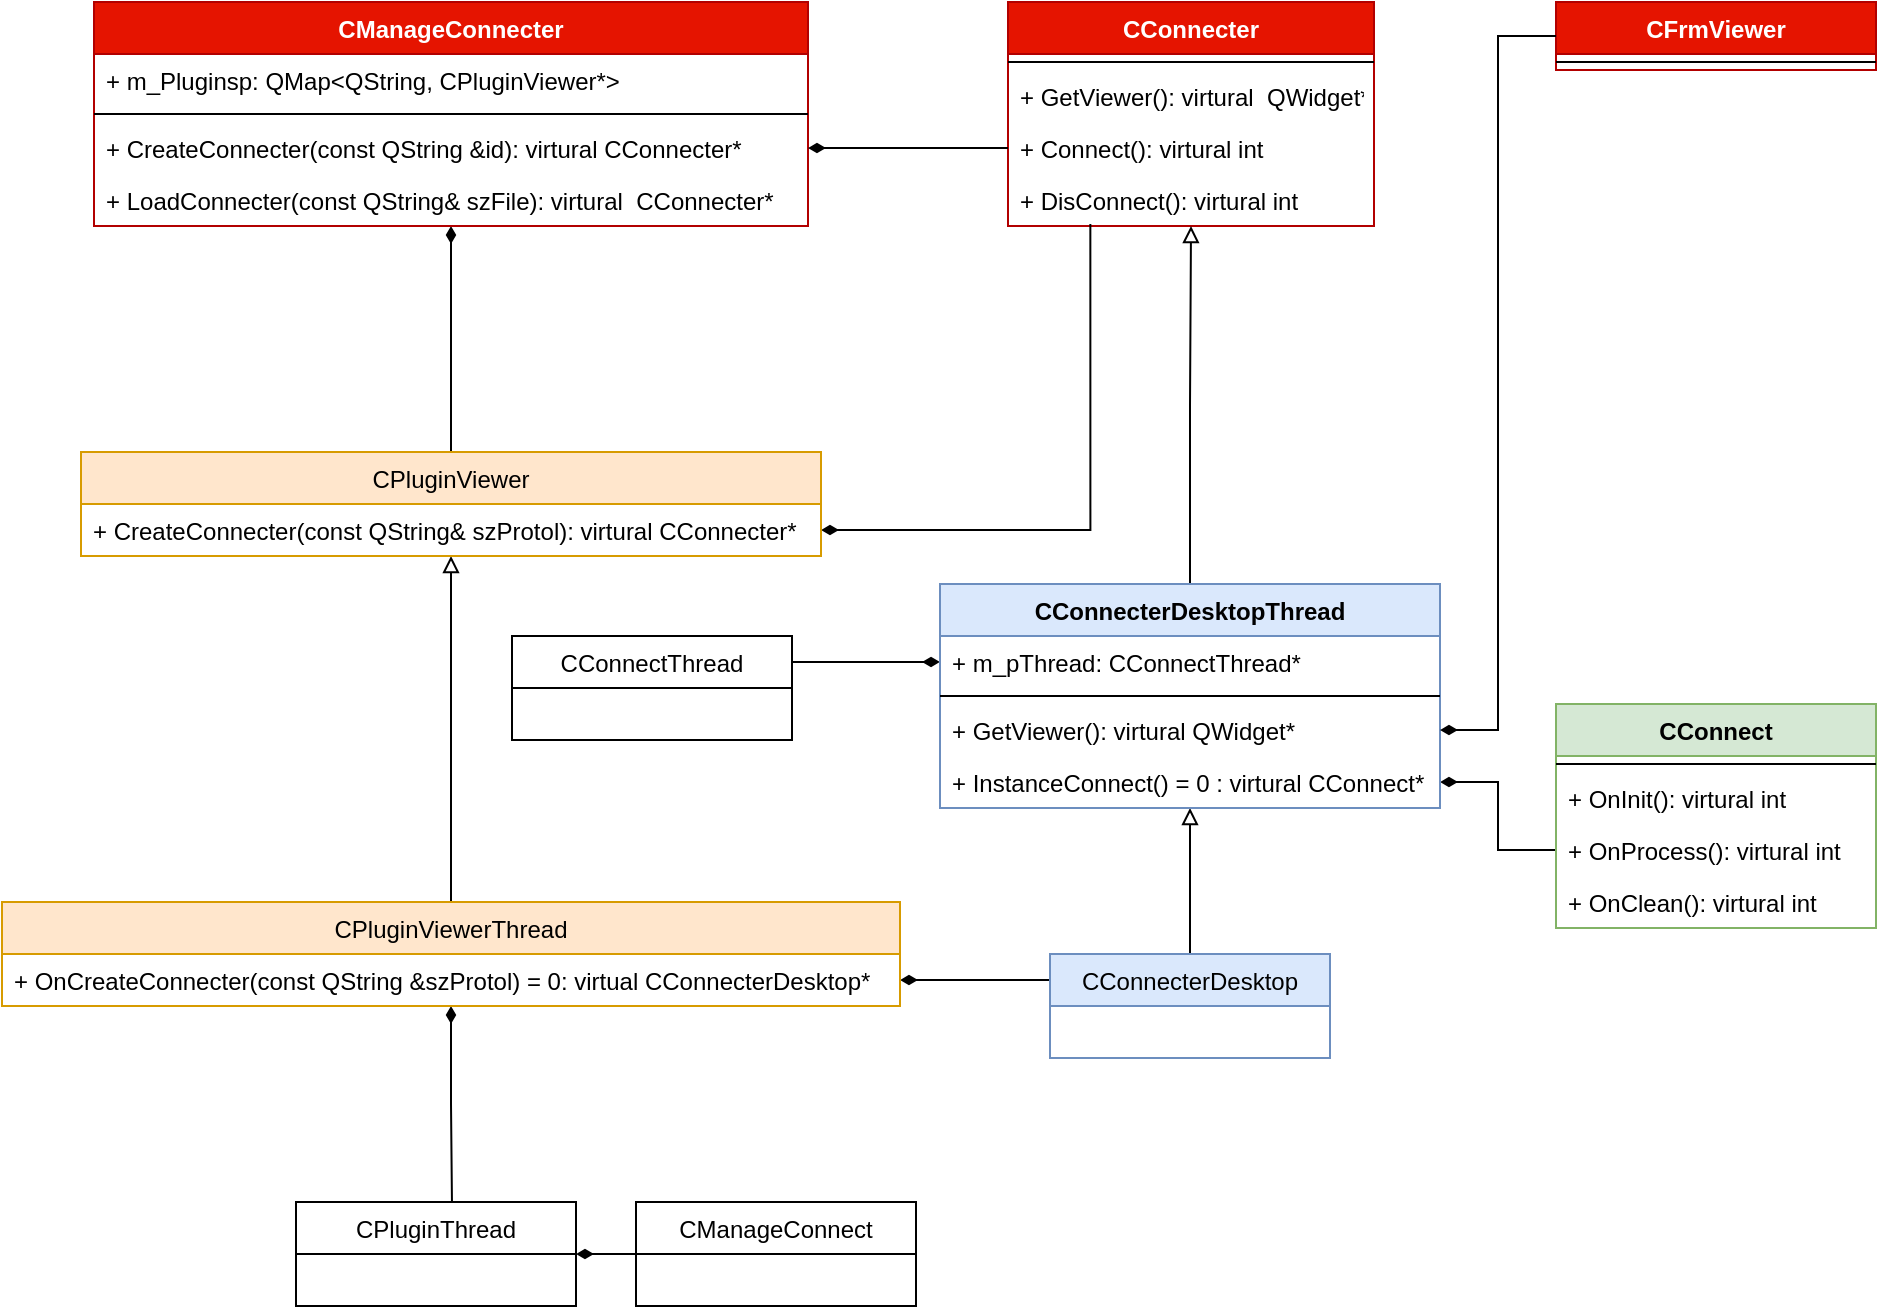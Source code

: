 <mxfile version="16.1.2" type="device"><diagram id="C5RBs43oDa-KdzZeNtuy" name="Page-1"><mxGraphModel dx="2249" dy="789" grid="1" gridSize="10" guides="1" tooltips="1" connect="1" arrows="1" fold="1" page="1" pageScale="1" pageWidth="827" pageHeight="1169" math="0" shadow="0"><root><mxCell id="WIyWlLk6GJQsqaUBKTNV-0"/><mxCell id="WIyWlLk6GJQsqaUBKTNV-1" parent="WIyWlLk6GJQsqaUBKTNV-0"/><mxCell id="_HhjCLEWaKEjp_m6gsVB-4" style="edgeStyle=orthogonalEdgeStyle;rounded=0;orthogonalLoop=1;jettySize=auto;html=1;endArrow=none;endFill=0;startArrow=diamondThin;startFill=1;" parent="WIyWlLk6GJQsqaUBKTNV-1" source="FWzNcIcn6qoyuVg69suf-0" target="_HhjCLEWaKEjp_m6gsVB-0" edge="1"><mxGeometry relative="1" as="geometry"/></mxCell><mxCell id="FWzNcIcn6qoyuVg69suf-0" value="CManageConnecter" style="swimlane;fontStyle=1;align=center;verticalAlign=top;childLayout=stackLayout;horizontal=1;startSize=26;horizontalStack=0;resizeParent=1;resizeParentMax=0;resizeLast=0;collapsible=1;marginBottom=0;fillColor=#e51400;fontColor=#ffffff;strokeColor=#B20000;" parent="WIyWlLk6GJQsqaUBKTNV-1" vertex="1"><mxGeometry x="-431" y="200" width="357" height="112" as="geometry"><mxRectangle x="100" y="80" width="150" height="26" as="alternateBounds"/></mxGeometry></mxCell><mxCell id="FWzNcIcn6qoyuVg69suf-1" value="+ m_Pluginsp: QMap&lt;QString, CPluginViewer*&gt;" style="text;strokeColor=none;fillColor=none;align=left;verticalAlign=top;spacingLeft=4;spacingRight=4;overflow=hidden;rotatable=0;points=[[0,0.5],[1,0.5]];portConstraint=eastwest;" parent="FWzNcIcn6qoyuVg69suf-0" vertex="1"><mxGeometry y="26" width="357" height="26" as="geometry"/></mxCell><mxCell id="FWzNcIcn6qoyuVg69suf-2" value="" style="line;strokeWidth=1;fillColor=none;align=left;verticalAlign=middle;spacingTop=-1;spacingLeft=3;spacingRight=3;rotatable=0;labelPosition=right;points=[];portConstraint=eastwest;" parent="FWzNcIcn6qoyuVg69suf-0" vertex="1"><mxGeometry y="52" width="357" height="8" as="geometry"/></mxCell><mxCell id="FWzNcIcn6qoyuVg69suf-3" value="+ CreateConnecter(const QString &amp;id): virtural  CConnecter*" style="text;strokeColor=none;fillColor=none;align=left;verticalAlign=top;spacingLeft=4;spacingRight=4;overflow=hidden;rotatable=0;points=[[0,0.5],[1,0.5]];portConstraint=eastwest;" parent="FWzNcIcn6qoyuVg69suf-0" vertex="1"><mxGeometry y="60" width="357" height="26" as="geometry"/></mxCell><mxCell id="FWzNcIcn6qoyuVg69suf-6" value="+ LoadConnecter(const QString&amp; szFile): virtural  CConnecter*" style="text;strokeColor=none;fillColor=none;align=left;verticalAlign=top;spacingLeft=4;spacingRight=4;overflow=hidden;rotatable=0;points=[[0,0.5],[1,0.5]];portConstraint=eastwest;" parent="FWzNcIcn6qoyuVg69suf-0" vertex="1"><mxGeometry y="86" width="357" height="26" as="geometry"/></mxCell><mxCell id="FWzNcIcn6qoyuVg69suf-32" value="CConnecter" style="swimlane;fontStyle=1;align=center;verticalAlign=top;childLayout=stackLayout;horizontal=1;startSize=26;horizontalStack=0;resizeParent=1;resizeParentMax=0;resizeLast=0;collapsible=1;marginBottom=0;fillColor=#e51400;fontColor=#ffffff;strokeColor=#B20000;" parent="WIyWlLk6GJQsqaUBKTNV-1" vertex="1"><mxGeometry x="26" y="200" width="183" height="112" as="geometry"/></mxCell><mxCell id="FWzNcIcn6qoyuVg69suf-34" value="" style="line;strokeWidth=1;fillColor=none;align=left;verticalAlign=middle;spacingTop=-1;spacingLeft=3;spacingRight=3;rotatable=0;labelPosition=right;points=[];portConstraint=eastwest;" parent="FWzNcIcn6qoyuVg69suf-32" vertex="1"><mxGeometry y="26" width="183" height="8" as="geometry"/></mxCell><mxCell id="FWzNcIcn6qoyuVg69suf-35" value="+ GetViewer(): virtural  QWidget*" style="text;strokeColor=none;fillColor=none;align=left;verticalAlign=top;spacingLeft=4;spacingRight=4;overflow=hidden;rotatable=0;points=[[0,0.5],[1,0.5]];portConstraint=eastwest;" parent="FWzNcIcn6qoyuVg69suf-32" vertex="1"><mxGeometry y="34" width="183" height="26" as="geometry"/></mxCell><mxCell id="_HhjCLEWaKEjp_m6gsVB-6" value="+ Connect(): virtural int" style="text;strokeColor=none;fillColor=none;align=left;verticalAlign=top;spacingLeft=4;spacingRight=4;overflow=hidden;rotatable=0;points=[[0,0.5],[1,0.5]];portConstraint=eastwest;" parent="FWzNcIcn6qoyuVg69suf-32" vertex="1"><mxGeometry y="60" width="183" height="26" as="geometry"/></mxCell><mxCell id="_HhjCLEWaKEjp_m6gsVB-7" value="+ DisConnect(): virtural  int" style="text;strokeColor=none;fillColor=none;align=left;verticalAlign=top;spacingLeft=4;spacingRight=4;overflow=hidden;rotatable=0;points=[[0,0.5],[1,0.5]];portConstraint=eastwest;" parent="FWzNcIcn6qoyuVg69suf-32" vertex="1"><mxGeometry y="86" width="183" height="26" as="geometry"/></mxCell><mxCell id="FWzNcIcn6qoyuVg69suf-58" value="" style="edgeStyle=orthogonalEdgeStyle;rounded=0;orthogonalLoop=1;jettySize=auto;html=1;entryX=0.5;entryY=1;entryDx=0;entryDy=0;endArrow=block;endFill=0;" parent="WIyWlLk6GJQsqaUBKTNV-1" source="FWzNcIcn6qoyuVg69suf-54" target="FWzNcIcn6qoyuVg69suf-32" edge="1"><mxGeometry relative="1" as="geometry"><mxPoint x="117" y="410" as="targetPoint"/></mxGeometry></mxCell><mxCell id="FWzNcIcn6qoyuVg69suf-68" style="edgeStyle=orthogonalEdgeStyle;rounded=0;orthogonalLoop=1;jettySize=auto;html=1;entryX=0;entryY=0.5;entryDx=0;entryDy=0;endArrow=none;endFill=0;startArrow=diamondThin;startFill=1;exitX=1;exitY=0.5;exitDx=0;exitDy=0;" parent="WIyWlLk6GJQsqaUBKTNV-1" source="FWzNcIcn6qoyuVg69suf-57" target="FWzNcIcn6qoyuVg69suf-64" edge="1"><mxGeometry relative="1" as="geometry"/></mxCell><mxCell id="_HhjCLEWaKEjp_m6gsVB-12" style="edgeStyle=orthogonalEdgeStyle;rounded=0;orthogonalLoop=1;jettySize=auto;html=1;entryX=1;entryY=0.25;entryDx=0;entryDy=0;startArrow=diamondThin;startFill=1;endArrow=none;endFill=0;exitX=0;exitY=0.5;exitDx=0;exitDy=0;" parent="WIyWlLk6GJQsqaUBKTNV-1" source="FWzNcIcn6qoyuVg69suf-55" target="_HhjCLEWaKEjp_m6gsVB-8" edge="1"><mxGeometry relative="1" as="geometry"><mxPoint x="-63" y="530" as="targetPoint"/></mxGeometry></mxCell><mxCell id="XWf4ELNEIzCQ09PdJ5Sf-43" style="edgeStyle=orthogonalEdgeStyle;rounded=0;orthogonalLoop=1;jettySize=auto;html=1;entryX=0.5;entryY=0;entryDx=0;entryDy=0;startArrow=block;startFill=0;endArrow=none;endFill=0;" parent="WIyWlLk6GJQsqaUBKTNV-1" source="FWzNcIcn6qoyuVg69suf-54" target="XWf4ELNEIzCQ09PdJ5Sf-39" edge="1"><mxGeometry relative="1" as="geometry"/></mxCell><mxCell id="FWzNcIcn6qoyuVg69suf-54" value="CConnecterDesktopThread&#xA;" style="swimlane;fontStyle=1;align=center;verticalAlign=top;childLayout=stackLayout;horizontal=1;startSize=26;horizontalStack=0;resizeParent=1;resizeParentMax=0;resizeLast=0;collapsible=1;marginBottom=0;fillColor=#dae8fc;strokeColor=#6c8ebf;" parent="WIyWlLk6GJQsqaUBKTNV-1" vertex="1"><mxGeometry x="-8" y="491" width="250" height="112" as="geometry"/></mxCell><mxCell id="FWzNcIcn6qoyuVg69suf-55" value="+ m_pThread: CConnectThread*" style="text;strokeColor=none;fillColor=none;align=left;verticalAlign=top;spacingLeft=4;spacingRight=4;overflow=hidden;rotatable=0;points=[[0,0.5],[1,0.5]];portConstraint=eastwest;" parent="FWzNcIcn6qoyuVg69suf-54" vertex="1"><mxGeometry y="26" width="250" height="26" as="geometry"/></mxCell><mxCell id="FWzNcIcn6qoyuVg69suf-56" value="" style="line;strokeWidth=1;fillColor=none;align=left;verticalAlign=middle;spacingTop=-1;spacingLeft=3;spacingRight=3;rotatable=0;labelPosition=right;points=[];portConstraint=eastwest;" parent="FWzNcIcn6qoyuVg69suf-54" vertex="1"><mxGeometry y="52" width="250" height="8" as="geometry"/></mxCell><mxCell id="_HhjCLEWaKEjp_m6gsVB-20" value="+ GetViewer(): virtural QWidget*" style="text;strokeColor=none;fillColor=none;align=left;verticalAlign=top;spacingLeft=4;spacingRight=4;overflow=hidden;rotatable=0;points=[[0,0.5],[1,0.5]];portConstraint=eastwest;" parent="FWzNcIcn6qoyuVg69suf-54" vertex="1"><mxGeometry y="60" width="250" height="26" as="geometry"/></mxCell><mxCell id="FWzNcIcn6qoyuVg69suf-57" value="+ InstanceConnect() = 0 : virtural CConnect*" style="text;strokeColor=none;fillColor=none;align=left;verticalAlign=top;spacingLeft=4;spacingRight=4;overflow=hidden;rotatable=0;points=[[0,0.5],[1,0.5]];portConstraint=eastwest;" parent="FWzNcIcn6qoyuVg69suf-54" vertex="1"><mxGeometry y="86" width="250" height="26" as="geometry"/></mxCell><mxCell id="FWzNcIcn6qoyuVg69suf-59" value="CFrmViewer" style="swimlane;fontStyle=1;align=center;verticalAlign=top;childLayout=stackLayout;horizontal=1;startSize=26;horizontalStack=0;resizeParent=1;resizeParentMax=0;resizeLast=0;collapsible=1;marginBottom=0;fillColor=#e51400;fontColor=#ffffff;strokeColor=#B20000;" parent="WIyWlLk6GJQsqaUBKTNV-1" vertex="1"><mxGeometry x="300" y="200" width="160" height="34" as="geometry"/></mxCell><mxCell id="FWzNcIcn6qoyuVg69suf-61" value="" style="line;strokeWidth=1;fillColor=none;align=left;verticalAlign=middle;spacingTop=-1;spacingLeft=3;spacingRight=3;rotatable=0;labelPosition=right;points=[];portConstraint=eastwest;" parent="FWzNcIcn6qoyuVg69suf-59" vertex="1"><mxGeometry y="26" width="160" height="8" as="geometry"/></mxCell><mxCell id="FWzNcIcn6qoyuVg69suf-63" value="CConnect" style="swimlane;fontStyle=1;align=center;verticalAlign=top;childLayout=stackLayout;horizontal=1;startSize=26;horizontalStack=0;resizeParent=1;resizeParentMax=0;resizeLast=0;collapsible=1;marginBottom=0;fillColor=#d5e8d4;strokeColor=#82b366;" parent="WIyWlLk6GJQsqaUBKTNV-1" vertex="1"><mxGeometry x="300" y="551" width="160" height="112" as="geometry"/></mxCell><mxCell id="FWzNcIcn6qoyuVg69suf-65" value="" style="line;strokeWidth=1;fillColor=none;align=left;verticalAlign=middle;spacingTop=-1;spacingLeft=3;spacingRight=3;rotatable=0;labelPosition=right;points=[];portConstraint=eastwest;" parent="FWzNcIcn6qoyuVg69suf-63" vertex="1"><mxGeometry y="26" width="160" height="8" as="geometry"/></mxCell><mxCell id="FWzNcIcn6qoyuVg69suf-66" value="+ OnInit(): virtural  int" style="text;strokeColor=none;fillColor=none;align=left;verticalAlign=top;spacingLeft=4;spacingRight=4;overflow=hidden;rotatable=0;points=[[0,0.5],[1,0.5]];portConstraint=eastwest;" parent="FWzNcIcn6qoyuVg69suf-63" vertex="1"><mxGeometry y="34" width="160" height="26" as="geometry"/></mxCell><mxCell id="FWzNcIcn6qoyuVg69suf-64" value="+ OnProcess(): virtural  int" style="text;strokeColor=none;fillColor=none;align=left;verticalAlign=top;spacingLeft=4;spacingRight=4;overflow=hidden;rotatable=0;points=[[0,0.5],[1,0.5]];portConstraint=eastwest;" parent="FWzNcIcn6qoyuVg69suf-63" vertex="1"><mxGeometry y="60" width="160" height="26" as="geometry"/></mxCell><mxCell id="_HhjCLEWaKEjp_m6gsVB-21" value="+ OnClean(): virtural int" style="text;strokeColor=none;fillColor=none;align=left;verticalAlign=top;spacingLeft=4;spacingRight=4;overflow=hidden;rotatable=0;points=[[0,0.5],[1,0.5]];portConstraint=eastwest;" parent="FWzNcIcn6qoyuVg69suf-63" vertex="1"><mxGeometry y="86" width="160" height="26" as="geometry"/></mxCell><mxCell id="FWzNcIcn6qoyuVg69suf-69" style="edgeStyle=orthogonalEdgeStyle;rounded=0;orthogonalLoop=1;jettySize=auto;html=1;startArrow=diamondThin;startFill=1;endArrow=none;endFill=0;entryX=0;entryY=0.5;entryDx=0;entryDy=0;exitX=1;exitY=0.5;exitDx=0;exitDy=0;" parent="WIyWlLk6GJQsqaUBKTNV-1" source="_HhjCLEWaKEjp_m6gsVB-20" target="FWzNcIcn6qoyuVg69suf-59" edge="1"><mxGeometry relative="1" as="geometry"><mxPoint x="387" y="509" as="targetPoint"/></mxGeometry></mxCell><mxCell id="_HhjCLEWaKEjp_m6gsVB-5" style="edgeStyle=orthogonalEdgeStyle;rounded=0;orthogonalLoop=1;jettySize=auto;html=1;startArrow=diamondThin;startFill=1;endArrow=none;endFill=0;entryX=0.225;entryY=0.962;entryDx=0;entryDy=0;entryPerimeter=0;exitX=1;exitY=0.5;exitDx=0;exitDy=0;" parent="WIyWlLk6GJQsqaUBKTNV-1" source="_HhjCLEWaKEjp_m6gsVB-1" target="_HhjCLEWaKEjp_m6gsVB-7" edge="1"><mxGeometry relative="1" as="geometry"><mxPoint x="77" y="410" as="targetPoint"/></mxGeometry></mxCell><mxCell id="XWf4ELNEIzCQ09PdJ5Sf-38" style="edgeStyle=orthogonalEdgeStyle;rounded=0;orthogonalLoop=1;jettySize=auto;html=1;entryX=0.5;entryY=0;entryDx=0;entryDy=0;endArrow=none;endFill=0;startArrow=block;startFill=0;" parent="WIyWlLk6GJQsqaUBKTNV-1" source="_HhjCLEWaKEjp_m6gsVB-0" target="XWf4ELNEIzCQ09PdJ5Sf-32" edge="1"><mxGeometry relative="1" as="geometry"/></mxCell><mxCell id="_HhjCLEWaKEjp_m6gsVB-0" value="CPluginViewer" style="swimlane;fontStyle=0;childLayout=stackLayout;horizontal=1;startSize=26;horizontalStack=0;resizeParent=1;resizeParentMax=0;resizeLast=0;collapsible=1;marginBottom=0;fillColor=#ffe6cc;strokeColor=#d79b00;" parent="WIyWlLk6GJQsqaUBKTNV-1" vertex="1"><mxGeometry x="-437.5" y="425" width="370" height="52" as="geometry"/></mxCell><mxCell id="_HhjCLEWaKEjp_m6gsVB-1" value="+ CreateConnecter(const QString&amp; szProtol): virtural CConnecter*&#xA;" style="text;strokeColor=none;fillColor=none;align=left;verticalAlign=top;spacingLeft=4;spacingRight=4;overflow=hidden;rotatable=0;points=[[0,0.5],[1,0.5]];portConstraint=eastwest;" parent="_HhjCLEWaKEjp_m6gsVB-0" vertex="1"><mxGeometry y="26" width="370" height="26" as="geometry"/></mxCell><mxCell id="_HhjCLEWaKEjp_m6gsVB-8" value="CConnectThread" style="swimlane;fontStyle=0;childLayout=stackLayout;horizontal=1;startSize=26;fillColor=none;horizontalStack=0;resizeParent=1;resizeParentMax=0;resizeLast=0;collapsible=1;marginBottom=0;" parent="WIyWlLk6GJQsqaUBKTNV-1" vertex="1"><mxGeometry x="-222" y="517" width="140" height="52" as="geometry"/></mxCell><mxCell id="XWf4ELNEIzCQ09PdJ5Sf-49" style="edgeStyle=orthogonalEdgeStyle;rounded=0;orthogonalLoop=1;jettySize=auto;html=1;entryX=0.557;entryY=0;entryDx=0;entryDy=0;entryPerimeter=0;startArrow=diamondThin;startFill=1;endArrow=none;endFill=0;" parent="WIyWlLk6GJQsqaUBKTNV-1" source="XWf4ELNEIzCQ09PdJ5Sf-32" target="XWf4ELNEIzCQ09PdJ5Sf-44" edge="1"><mxGeometry relative="1" as="geometry"/></mxCell><mxCell id="XWf4ELNEIzCQ09PdJ5Sf-50" style="edgeStyle=orthogonalEdgeStyle;rounded=0;orthogonalLoop=1;jettySize=auto;html=1;entryX=0;entryY=0.25;entryDx=0;entryDy=0;startArrow=diamondThin;startFill=1;endArrow=none;endFill=0;exitX=1;exitY=0.5;exitDx=0;exitDy=0;" parent="WIyWlLk6GJQsqaUBKTNV-1" source="XWf4ELNEIzCQ09PdJ5Sf-33" target="XWf4ELNEIzCQ09PdJ5Sf-39" edge="1"><mxGeometry relative="1" as="geometry"/></mxCell><mxCell id="XWf4ELNEIzCQ09PdJ5Sf-32" value="CPluginViewerThread" style="swimlane;fontStyle=0;childLayout=stackLayout;horizontal=1;startSize=26;fillColor=#ffe6cc;horizontalStack=0;resizeParent=1;resizeParentMax=0;resizeLast=0;collapsible=1;marginBottom=0;strokeColor=#d79b00;" parent="WIyWlLk6GJQsqaUBKTNV-1" vertex="1"><mxGeometry x="-477" y="650" width="449" height="52" as="geometry"/></mxCell><mxCell id="XWf4ELNEIzCQ09PdJ5Sf-33" value="+ OnCreateConnecter(const QString &amp;szProtol) = 0: virtual CConnecterDesktop* " style="text;strokeColor=none;fillColor=none;align=left;verticalAlign=top;spacingLeft=4;spacingRight=4;overflow=hidden;rotatable=0;points=[[0,0.5],[1,0.5]];portConstraint=eastwest;" parent="XWf4ELNEIzCQ09PdJ5Sf-32" vertex="1"><mxGeometry y="26" width="449" height="26" as="geometry"/></mxCell><mxCell id="XWf4ELNEIzCQ09PdJ5Sf-39" value="CConnecterDesktop" style="swimlane;fontStyle=0;childLayout=stackLayout;horizontal=1;startSize=26;fillColor=#dae8fc;horizontalStack=0;resizeParent=1;resizeParentMax=0;resizeLast=0;collapsible=1;marginBottom=0;strokeColor=#6c8ebf;" parent="WIyWlLk6GJQsqaUBKTNV-1" vertex="1"><mxGeometry x="47" y="676" width="140" height="52" as="geometry"/></mxCell><mxCell id="XWf4ELNEIzCQ09PdJ5Sf-55" style="edgeStyle=orthogonalEdgeStyle;rounded=0;orthogonalLoop=1;jettySize=auto;html=1;entryX=0;entryY=0.5;entryDx=0;entryDy=0;startArrow=diamondThin;startFill=1;endArrow=none;endFill=0;" parent="WIyWlLk6GJQsqaUBKTNV-1" source="XWf4ELNEIzCQ09PdJ5Sf-44" target="XWf4ELNEIzCQ09PdJ5Sf-51" edge="1"><mxGeometry relative="1" as="geometry"/></mxCell><mxCell id="XWf4ELNEIzCQ09PdJ5Sf-44" value="CPluginThread" style="swimlane;fontStyle=0;childLayout=stackLayout;horizontal=1;startSize=26;fillColor=none;horizontalStack=0;resizeParent=1;resizeParentMax=0;resizeLast=0;collapsible=1;marginBottom=0;" parent="WIyWlLk6GJQsqaUBKTNV-1" vertex="1"><mxGeometry x="-330" y="800" width="140" height="52" as="geometry"/></mxCell><mxCell id="XWf4ELNEIzCQ09PdJ5Sf-51" value="CManageConnect" style="swimlane;fontStyle=0;childLayout=stackLayout;horizontal=1;startSize=26;fillColor=none;horizontalStack=0;resizeParent=1;resizeParentMax=0;resizeLast=0;collapsible=1;marginBottom=0;" parent="WIyWlLk6GJQsqaUBKTNV-1" vertex="1"><mxGeometry x="-160" y="800" width="140" height="52" as="geometry"/></mxCell><mxCell id="-lwjiQ5BWQqYzuNuZnVc-1" style="edgeStyle=orthogonalEdgeStyle;rounded=0;orthogonalLoop=1;jettySize=auto;html=1;entryX=0;entryY=0.5;entryDx=0;entryDy=0;endArrow=none;endFill=0;startArrow=diamondThin;startFill=1;" parent="WIyWlLk6GJQsqaUBKTNV-1" source="FWzNcIcn6qoyuVg69suf-3" target="_HhjCLEWaKEjp_m6gsVB-6" edge="1"><mxGeometry relative="1" as="geometry"/></mxCell></root></mxGraphModel></diagram></mxfile>